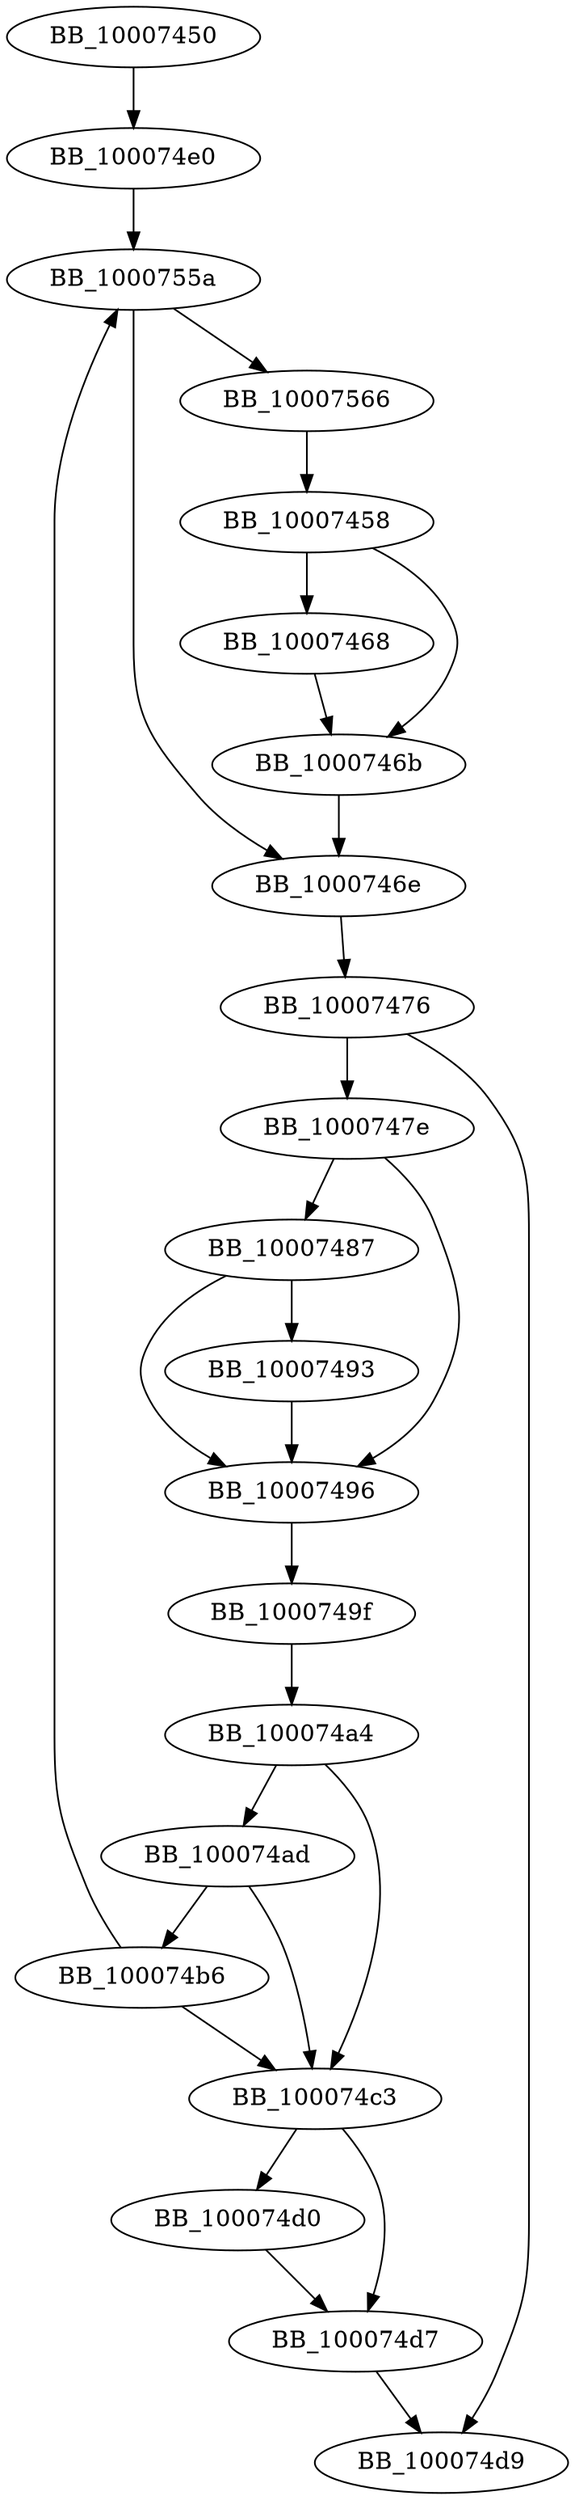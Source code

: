 DiGraph sub_10007450{
BB_10007450->BB_100074e0
BB_10007458->BB_10007468
BB_10007458->BB_1000746b
BB_10007468->BB_1000746b
BB_1000746b->BB_1000746e
BB_1000746e->BB_10007476
BB_10007476->BB_1000747e
BB_10007476->BB_100074d9
BB_1000747e->BB_10007487
BB_1000747e->BB_10007496
BB_10007487->BB_10007493
BB_10007487->BB_10007496
BB_10007493->BB_10007496
BB_10007496->BB_1000749f
BB_1000749f->BB_100074a4
BB_100074a4->BB_100074ad
BB_100074a4->BB_100074c3
BB_100074ad->BB_100074b6
BB_100074ad->BB_100074c3
BB_100074b6->BB_100074c3
BB_100074b6->BB_1000755a
BB_100074c3->BB_100074d0
BB_100074c3->BB_100074d7
BB_100074d0->BB_100074d7
BB_100074d7->BB_100074d9
BB_100074e0->BB_1000755a
BB_1000755a->BB_1000746e
BB_1000755a->BB_10007566
BB_10007566->BB_10007458
}
